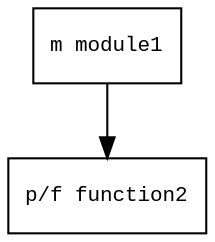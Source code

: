 digraph AST {
  graph [fontname="Times New Roman",fontsize=10];
  node  [fontname="Courier New",fontsize=10];
  edge  [fontname="Times New Roman",fontsize=10];

  node0 [label="m module1",shape=box];
  node5 [label="p/f function2",shape=box];
  node0 -> node5;
}
